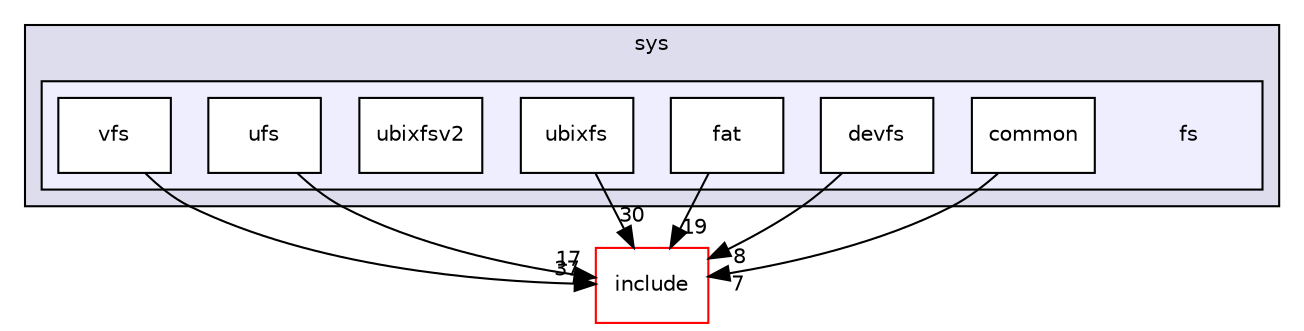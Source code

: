 digraph "C:/Dev/git/UbixOS/sys/fs" {
  compound=true
  node [ fontsize="10", fontname="Helvetica"];
  edge [ labelfontsize="10", labelfontname="Helvetica"];
  subgraph clusterdir_6ec99f6d7d5182ba8913209ab70c9f18 {
    graph [ bgcolor="#ddddee", pencolor="black", label="sys" fontname="Helvetica", fontsize="10", URL="dir_6ec99f6d7d5182ba8913209ab70c9f18.html"]
  subgraph clusterdir_f0f1d03d7166acaa9846e3e5eebb6906 {
    graph [ bgcolor="#eeeeff", pencolor="black", label="" URL="dir_f0f1d03d7166acaa9846e3e5eebb6906.html"];
    dir_f0f1d03d7166acaa9846e3e5eebb6906 [shape=plaintext label="fs"];
    dir_490cab71c5aaa053a1993eb56c90d635 [shape=box label="common" color="black" fillcolor="white" style="filled" URL="dir_490cab71c5aaa053a1993eb56c90d635.html"];
    dir_7a51bf66b571122379869b46a588cfdf [shape=box label="devfs" color="black" fillcolor="white" style="filled" URL="dir_7a51bf66b571122379869b46a588cfdf.html"];
    dir_7155e0c9f6f186649a275c2913f17d4d [shape=box label="fat" color="black" fillcolor="white" style="filled" URL="dir_7155e0c9f6f186649a275c2913f17d4d.html"];
    dir_cb8ca09a09b88e5783c23dbafd3d00a3 [shape=box label="ubixfs" color="black" fillcolor="white" style="filled" URL="dir_cb8ca09a09b88e5783c23dbafd3d00a3.html"];
    dir_74bb5707befa08816061cada625d4de6 [shape=box label="ubixfsv2" color="black" fillcolor="white" style="filled" URL="dir_74bb5707befa08816061cada625d4de6.html"];
    dir_1f1faeada30558e8e6a4ead6b1f0ba7a [shape=box label="ufs" color="black" fillcolor="white" style="filled" URL="dir_1f1faeada30558e8e6a4ead6b1f0ba7a.html"];
    dir_0cf0750cbeb97e10716794077f120bec [shape=box label="vfs" color="black" fillcolor="white" style="filled" URL="dir_0cf0750cbeb97e10716794077f120bec.html"];
  }
  }
  dir_d1be8160e739b6eed1f7843efdbae1b3 [shape=box label="include" fillcolor="white" style="filled" color="red" URL="dir_d1be8160e739b6eed1f7843efdbae1b3.html"];
  dir_490cab71c5aaa053a1993eb56c90d635->dir_d1be8160e739b6eed1f7843efdbae1b3 [headlabel="7", labeldistance=1.5 headhref="dir_000014_000019.html"];
  dir_cb8ca09a09b88e5783c23dbafd3d00a3->dir_d1be8160e739b6eed1f7843efdbae1b3 [headlabel="30", labeldistance=1.5 headhref="dir_000017_000019.html"];
  dir_1f1faeada30558e8e6a4ead6b1f0ba7a->dir_d1be8160e739b6eed1f7843efdbae1b3 [headlabel="17", labeldistance=1.5 headhref="dir_000023_000019.html"];
  dir_7a51bf66b571122379869b46a588cfdf->dir_d1be8160e739b6eed1f7843efdbae1b3 [headlabel="8", labeldistance=1.5 headhref="dir_000015_000019.html"];
  dir_7155e0c9f6f186649a275c2913f17d4d->dir_d1be8160e739b6eed1f7843efdbae1b3 [headlabel="19", labeldistance=1.5 headhref="dir_000016_000019.html"];
  dir_0cf0750cbeb97e10716794077f120bec->dir_d1be8160e739b6eed1f7843efdbae1b3 [headlabel="37", labeldistance=1.5 headhref="dir_000024_000019.html"];
}
